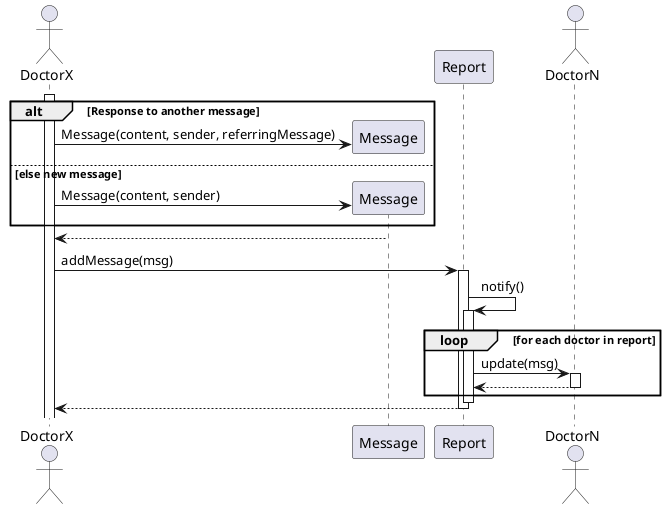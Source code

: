 @startuml

actor DoctorX

participant Message
participant Report

actor DoctorN

activate DoctorX
alt Response to another message
    create Message
    DoctorX -> Message: Message(content, sender, referringMessage)
    'TODO?
else else new message
    create Message
        DoctorX -> Message: Message(content, sender)
end


Message --> DoctorX

DoctorX -> Report: addMessage(msg)
activate Report
Report -> Report: notify()
activate Report

loop for each doctor in report
    Report -> DoctorN: update(msg)
    activate DoctorN
    DoctorN --> Report
    deactivate DoctorN
end
deactivate Report
Report --> DoctorX
deactivate Report


@enduml